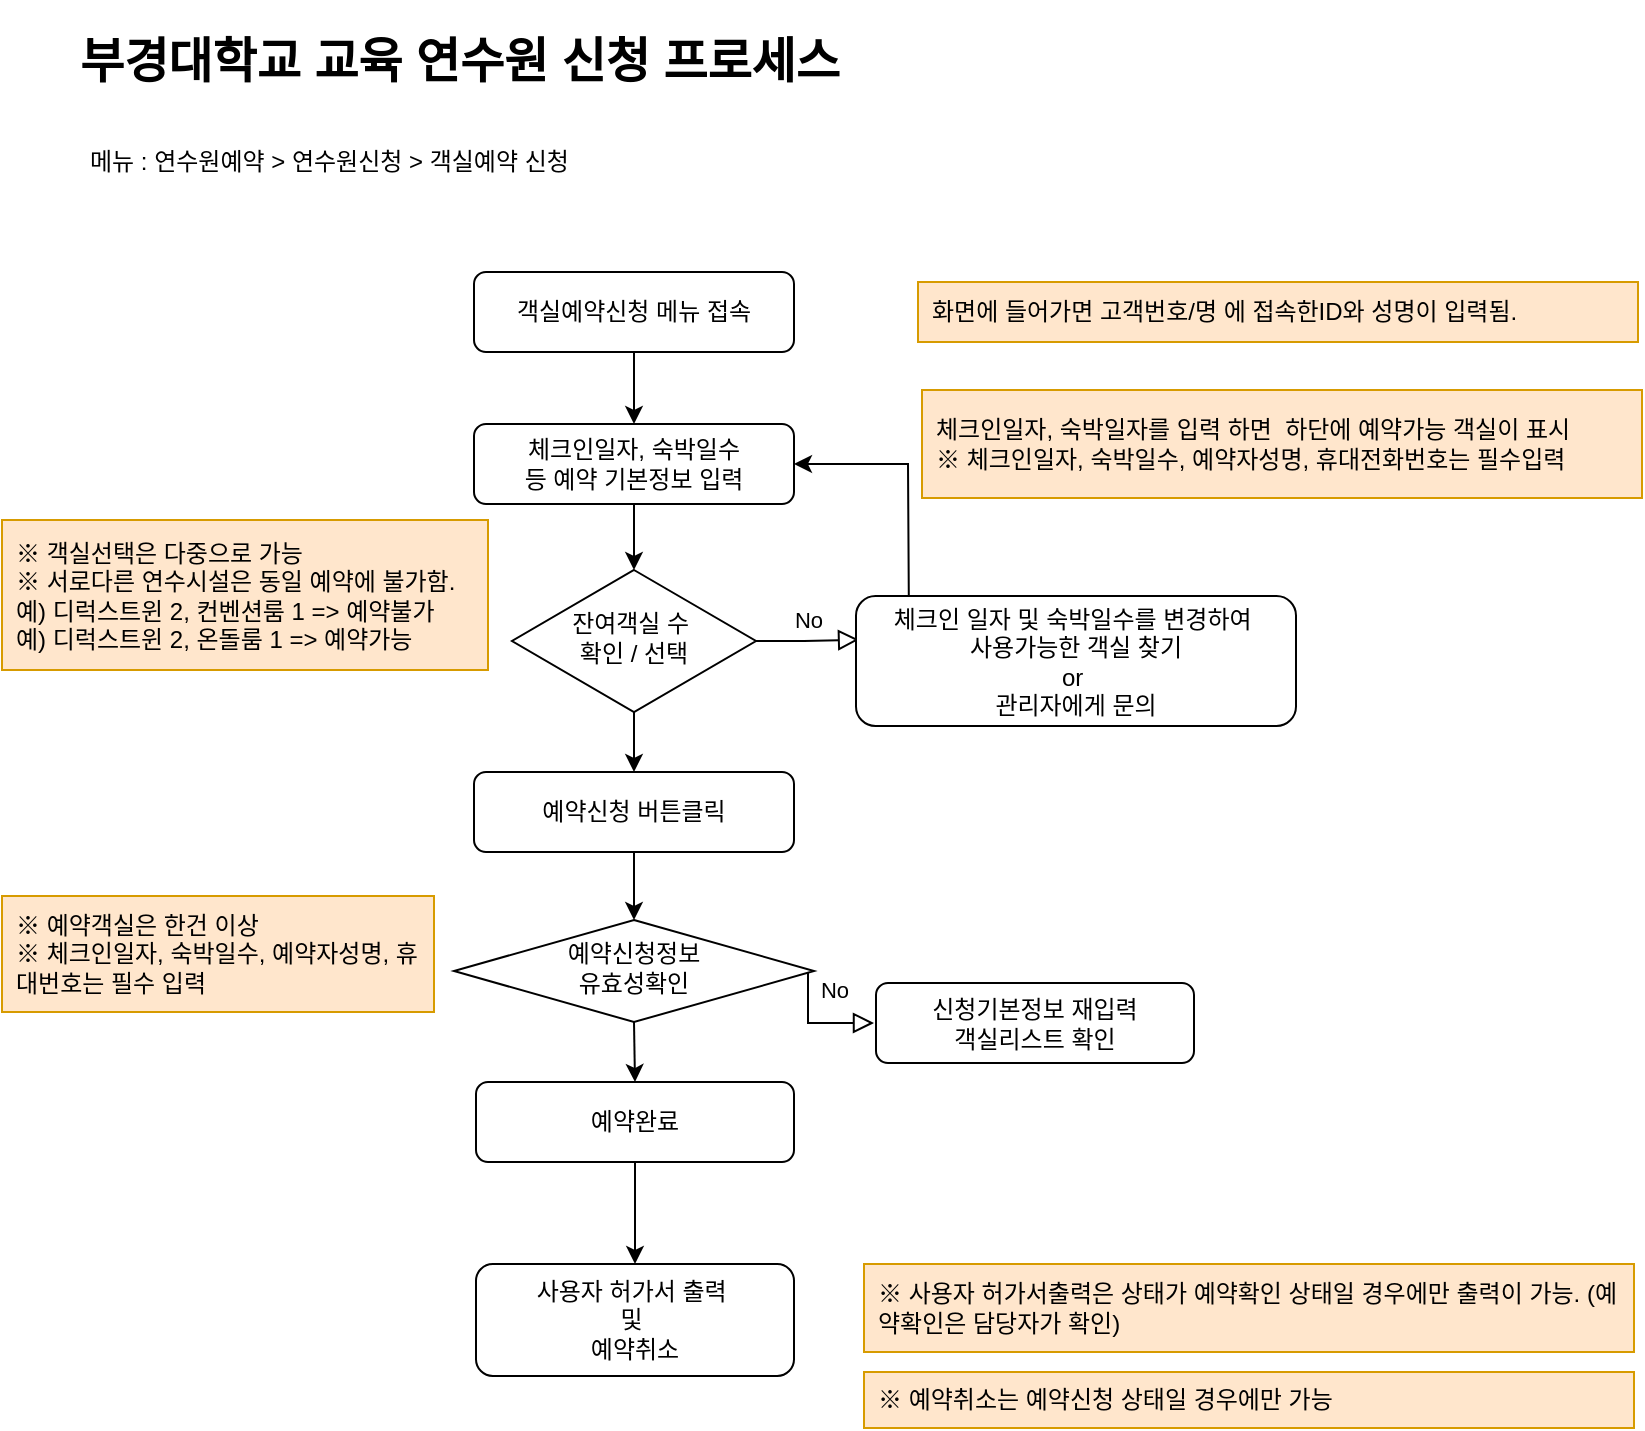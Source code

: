 <mxfile version="15.8.2" type="github">
  <diagram id="C5RBs43oDa-KdzZeNtuy" name="Page-1">
    <mxGraphModel dx="1185" dy="662" grid="1" gridSize="10" guides="1" tooltips="1" connect="1" arrows="1" fold="1" page="1" pageScale="1" pageWidth="827" pageHeight="1169" math="0" shadow="0">
      <root>
        <mxCell id="WIyWlLk6GJQsqaUBKTNV-0" />
        <mxCell id="WIyWlLk6GJQsqaUBKTNV-1" parent="WIyWlLk6GJQsqaUBKTNV-0" />
        <mxCell id="WIyWlLk6GJQsqaUBKTNV-3" value="객실예약신청 메뉴 접속" style="rounded=1;whiteSpace=wrap;html=1;fontSize=12;glass=0;strokeWidth=1;shadow=0;" parent="WIyWlLk6GJQsqaUBKTNV-1" vertex="1">
          <mxGeometry x="240" y="140" width="160" height="40" as="geometry" />
        </mxCell>
        <mxCell id="WIyWlLk6GJQsqaUBKTNV-5" value="No" style="edgeStyle=orthogonalEdgeStyle;rounded=0;html=1;jettySize=auto;orthogonalLoop=1;fontSize=11;endArrow=block;endFill=0;endSize=8;strokeWidth=1;shadow=0;labelBackgroundColor=none;entryX=0.007;entryY=0.336;entryDx=0;entryDy=0;entryPerimeter=0;exitX=1;exitY=0.5;exitDx=0;exitDy=0;" parent="WIyWlLk6GJQsqaUBKTNV-1" source="WIyWlLk6GJQsqaUBKTNV-6" target="WIyWlLk6GJQsqaUBKTNV-7" edge="1">
          <mxGeometry y="10" relative="1" as="geometry">
            <mxPoint as="offset" />
            <mxPoint x="360.0" y="304" as="sourcePoint" />
            <mxPoint x="405" y="309" as="targetPoint" />
            <Array as="points">
              <mxPoint x="405" y="325" />
            </Array>
          </mxGeometry>
        </mxCell>
        <mxCell id="WIyWlLk6GJQsqaUBKTNV-6" value="잔여객실 수&amp;nbsp;&lt;br&gt;확인 / 선택" style="rhombus;whiteSpace=wrap;html=1;shadow=0;fontFamily=Helvetica;fontSize=12;align=center;strokeWidth=1;spacing=6;spacingTop=-4;" parent="WIyWlLk6GJQsqaUBKTNV-1" vertex="1">
          <mxGeometry x="259" y="289" width="122" height="71" as="geometry" />
        </mxCell>
        <mxCell id="WIyWlLk6GJQsqaUBKTNV-7" value="체크인 일자 및 숙박일수를 변경하여&amp;nbsp;&lt;br&gt;사용가능한 객실 찾기&lt;br&gt;or&amp;nbsp;&lt;br&gt;관리자에게 문의" style="rounded=1;whiteSpace=wrap;html=1;fontSize=12;glass=0;strokeWidth=1;shadow=0;" parent="WIyWlLk6GJQsqaUBKTNV-1" vertex="1">
          <mxGeometry x="431" y="302" width="220" height="65" as="geometry" />
        </mxCell>
        <mxCell id="WIyWlLk6GJQsqaUBKTNV-8" value="No" style="rounded=0;html=1;jettySize=auto;orthogonalLoop=1;fontSize=11;endArrow=block;endFill=0;endSize=8;strokeWidth=1;shadow=0;labelBackgroundColor=none;edgeStyle=orthogonalEdgeStyle;exitX=1;exitY=0.5;exitDx=0;exitDy=0;entryX=0;entryY=0.5;entryDx=0;entryDy=0;" parent="WIyWlLk6GJQsqaUBKTNV-1" source="WIyWlLk6GJQsqaUBKTNV-10" edge="1">
          <mxGeometry x="-0.326" y="16" relative="1" as="geometry">
            <mxPoint x="-3" y="-9" as="offset" />
            <mxPoint x="297" y="515.5" as="sourcePoint" />
            <mxPoint x="440" y="515.5" as="targetPoint" />
            <Array as="points">
              <mxPoint x="407" y="490" />
              <mxPoint x="407" y="516" />
            </Array>
          </mxGeometry>
        </mxCell>
        <mxCell id="WIyWlLk6GJQsqaUBKTNV-10" value="예약신청정보&lt;br&gt;유효성확인" style="rhombus;whiteSpace=wrap;html=1;shadow=0;fontFamily=Helvetica;fontSize=12;align=center;strokeWidth=1;spacing=6;spacingTop=-4;" parent="WIyWlLk6GJQsqaUBKTNV-1" vertex="1">
          <mxGeometry x="230" y="464" width="180" height="51" as="geometry" />
        </mxCell>
        <mxCell id="WIyWlLk6GJQsqaUBKTNV-11" value="예약완료" style="rounded=1;whiteSpace=wrap;html=1;fontSize=12;glass=0;strokeWidth=1;shadow=0;" parent="WIyWlLk6GJQsqaUBKTNV-1" vertex="1">
          <mxGeometry x="241" y="545" width="159" height="40" as="geometry" />
        </mxCell>
        <mxCell id="WIyWlLk6GJQsqaUBKTNV-12" value="신청기본정보 재입력&lt;br&gt;객실리스트 확인" style="rounded=1;whiteSpace=wrap;html=1;fontSize=12;glass=0;strokeWidth=1;shadow=0;" parent="WIyWlLk6GJQsqaUBKTNV-1" vertex="1">
          <mxGeometry x="441" y="495.5" width="159" height="40" as="geometry" />
        </mxCell>
        <mxCell id="rqr4RQYNexkkW-Fm0Jm1-0" value="&lt;h1&gt;&lt;span&gt;부경대학교 교육 연수원 신청 프로세스&lt;/span&gt;&lt;/h1&gt;" style="text;html=1;strokeColor=none;fillColor=none;align=left;verticalAlign=middle;whiteSpace=wrap;rounded=0;fontStyle=1" vertex="1" parent="WIyWlLk6GJQsqaUBKTNV-1">
          <mxGeometry x="41" y="10" width="770" height="50" as="geometry" />
        </mxCell>
        <mxCell id="rqr4RQYNexkkW-Fm0Jm1-1" value="메뉴 : 연수원예약 &amp;gt; 연수원신청 &amp;gt; 객실예약 신청" style="text;html=1;strokeColor=none;fillColor=none;align=left;verticalAlign=middle;whiteSpace=wrap;rounded=0;spacingLeft=5;" vertex="1" parent="WIyWlLk6GJQsqaUBKTNV-1">
          <mxGeometry x="41" y="70" width="310" height="30" as="geometry" />
        </mxCell>
        <mxCell id="rqr4RQYNexkkW-Fm0Jm1-2" value="화면에 들어가면 고객번호/명 에 접속한ID와 성명이 입력됨." style="text;html=1;strokeColor=#d79b00;fillColor=#ffe6cc;align=left;verticalAlign=middle;whiteSpace=wrap;rounded=0;spacingLeft=5;" vertex="1" parent="WIyWlLk6GJQsqaUBKTNV-1">
          <mxGeometry x="462" y="145" width="360" height="30" as="geometry" />
        </mxCell>
        <mxCell id="rqr4RQYNexkkW-Fm0Jm1-3" value="체크인일자, 숙박일수&lt;br&gt;등 예약 기본정보 입력" style="rounded=1;whiteSpace=wrap;html=1;fontSize=12;glass=0;strokeWidth=1;shadow=0;" vertex="1" parent="WIyWlLk6GJQsqaUBKTNV-1">
          <mxGeometry x="240" y="216" width="160" height="40" as="geometry" />
        </mxCell>
        <mxCell id="rqr4RQYNexkkW-Fm0Jm1-4" value="체크인일자, 숙박일자를 입력 하면&amp;nbsp; 하단에 예약가능 객실이 표시&lt;br&gt;※ 체크인일자, 숙박일수, 예약자성명, 휴대전화번호는 필수입력" style="text;html=1;strokeColor=#d79b00;fillColor=#ffe6cc;align=left;verticalAlign=middle;whiteSpace=wrap;rounded=0;spacingLeft=5;" vertex="1" parent="WIyWlLk6GJQsqaUBKTNV-1">
          <mxGeometry x="464" y="199" width="360" height="54" as="geometry" />
        </mxCell>
        <mxCell id="rqr4RQYNexkkW-Fm0Jm1-7" value="" style="endArrow=classic;html=1;rounded=0;exitX=0.5;exitY=1;exitDx=0;exitDy=0;entryX=0.5;entryY=0;entryDx=0;entryDy=0;" edge="1" parent="WIyWlLk6GJQsqaUBKTNV-1" source="WIyWlLk6GJQsqaUBKTNV-3" target="rqr4RQYNexkkW-Fm0Jm1-3">
          <mxGeometry width="50" height="50" relative="1" as="geometry">
            <mxPoint x="527" y="367" as="sourcePoint" />
            <mxPoint x="577" y="317" as="targetPoint" />
          </mxGeometry>
        </mxCell>
        <mxCell id="rqr4RQYNexkkW-Fm0Jm1-10" value="" style="endArrow=classic;html=1;rounded=0;entryX=1;entryY=0.5;entryDx=0;entryDy=0;exitX=0.12;exitY=0.003;exitDx=0;exitDy=0;exitPerimeter=0;" edge="1" parent="WIyWlLk6GJQsqaUBKTNV-1" source="WIyWlLk6GJQsqaUBKTNV-7" target="rqr4RQYNexkkW-Fm0Jm1-3">
          <mxGeometry width="50" height="50" relative="1" as="geometry">
            <mxPoint x="457" y="297" as="sourcePoint" />
            <mxPoint x="577" y="297" as="targetPoint" />
            <Array as="points">
              <mxPoint x="457" y="236" />
            </Array>
          </mxGeometry>
        </mxCell>
        <mxCell id="rqr4RQYNexkkW-Fm0Jm1-11" value="※ 객실선택은 다중으로 가능&lt;br&gt;※ 서로다른 연수시설은 동일 예약에 불가함.&lt;br&gt;예) 디럭스트윈 2, 컨벤션룸 1 =&amp;gt; 예약불가&lt;br&gt;예) 디럭스트윈 2, 온돌룸 1 =&amp;gt; 예약가능&amp;nbsp;" style="text;html=1;strokeColor=#d79b00;fillColor=#ffe6cc;align=left;verticalAlign=middle;whiteSpace=wrap;rounded=0;spacingLeft=5;" vertex="1" parent="WIyWlLk6GJQsqaUBKTNV-1">
          <mxGeometry x="4" y="264" width="243" height="75" as="geometry" />
        </mxCell>
        <mxCell id="rqr4RQYNexkkW-Fm0Jm1-12" value="예약신청 버튼클릭" style="rounded=1;whiteSpace=wrap;html=1;fontSize=12;glass=0;strokeWidth=1;shadow=0;" vertex="1" parent="WIyWlLk6GJQsqaUBKTNV-1">
          <mxGeometry x="240" y="390" width="160" height="40" as="geometry" />
        </mxCell>
        <mxCell id="rqr4RQYNexkkW-Fm0Jm1-14" value="" style="endArrow=classic;html=1;rounded=0;exitX=0.5;exitY=1;exitDx=0;exitDy=0;entryX=0.5;entryY=0;entryDx=0;entryDy=0;" edge="1" parent="WIyWlLk6GJQsqaUBKTNV-1" source="rqr4RQYNexkkW-Fm0Jm1-3" target="WIyWlLk6GJQsqaUBKTNV-6">
          <mxGeometry width="50" height="50" relative="1" as="geometry">
            <mxPoint x="330" y="190" as="sourcePoint" />
            <mxPoint x="330" y="226" as="targetPoint" />
          </mxGeometry>
        </mxCell>
        <mxCell id="rqr4RQYNexkkW-Fm0Jm1-18" value="" style="endArrow=classic;html=1;rounded=0;exitX=0.5;exitY=1;exitDx=0;exitDy=0;entryX=0.5;entryY=0;entryDx=0;entryDy=0;" edge="1" parent="WIyWlLk6GJQsqaUBKTNV-1" source="WIyWlLk6GJQsqaUBKTNV-6" target="rqr4RQYNexkkW-Fm0Jm1-12">
          <mxGeometry width="50" height="50" relative="1" as="geometry">
            <mxPoint x="330" y="266" as="sourcePoint" />
            <mxPoint x="330" y="299.0" as="targetPoint" />
          </mxGeometry>
        </mxCell>
        <mxCell id="rqr4RQYNexkkW-Fm0Jm1-19" value="" style="endArrow=classic;html=1;rounded=0;exitX=0.5;exitY=1;exitDx=0;exitDy=0;entryX=0.5;entryY=0;entryDx=0;entryDy=0;" edge="1" parent="WIyWlLk6GJQsqaUBKTNV-1" source="rqr4RQYNexkkW-Fm0Jm1-12" target="WIyWlLk6GJQsqaUBKTNV-10">
          <mxGeometry width="50" height="50" relative="1" as="geometry">
            <mxPoint x="330" y="370.0" as="sourcePoint" />
            <mxPoint x="330" y="400" as="targetPoint" />
          </mxGeometry>
        </mxCell>
        <mxCell id="rqr4RQYNexkkW-Fm0Jm1-20" value="" style="endArrow=classic;html=1;rounded=0;exitX=0.5;exitY=1;exitDx=0;exitDy=0;entryX=0.5;entryY=0;entryDx=0;entryDy=0;" edge="1" parent="WIyWlLk6GJQsqaUBKTNV-1" source="WIyWlLk6GJQsqaUBKTNV-10" target="WIyWlLk6GJQsqaUBKTNV-11">
          <mxGeometry width="50" height="50" relative="1" as="geometry">
            <mxPoint x="330" y="440" as="sourcePoint" />
            <mxPoint x="330" y="474" as="targetPoint" />
          </mxGeometry>
        </mxCell>
        <mxCell id="rqr4RQYNexkkW-Fm0Jm1-21" value="※ 예약객실은 한건 이상&lt;br&gt;※ 체크인일자, 숙박일수, 예약자성명, 휴대번호는 필수 입력" style="text;html=1;strokeColor=#d79b00;fillColor=#ffe6cc;align=left;verticalAlign=middle;whiteSpace=wrap;rounded=0;spacingLeft=5;" vertex="1" parent="WIyWlLk6GJQsqaUBKTNV-1">
          <mxGeometry x="4" y="452" width="216" height="58" as="geometry" />
        </mxCell>
        <mxCell id="rqr4RQYNexkkW-Fm0Jm1-22" value="사용자 허가서 출력&amp;nbsp;&lt;br&gt;및&amp;nbsp;&lt;br&gt;예약취소" style="rounded=1;whiteSpace=wrap;html=1;fontSize=12;glass=0;strokeWidth=1;shadow=0;" vertex="1" parent="WIyWlLk6GJQsqaUBKTNV-1">
          <mxGeometry x="241" y="636" width="159" height="56" as="geometry" />
        </mxCell>
        <mxCell id="rqr4RQYNexkkW-Fm0Jm1-23" value="" style="endArrow=classic;html=1;rounded=0;exitX=0.5;exitY=1;exitDx=0;exitDy=0;entryX=0.5;entryY=0;entryDx=0;entryDy=0;" edge="1" parent="WIyWlLk6GJQsqaUBKTNV-1" source="WIyWlLk6GJQsqaUBKTNV-11" target="rqr4RQYNexkkW-Fm0Jm1-22">
          <mxGeometry width="50" height="50" relative="1" as="geometry">
            <mxPoint x="330" y="525.0" as="sourcePoint" />
            <mxPoint x="330.5" y="555" as="targetPoint" />
          </mxGeometry>
        </mxCell>
        <mxCell id="rqr4RQYNexkkW-Fm0Jm1-24" value="※ 사용자 허가서출력은 상태가 예약확인 상태일 경우에만 출력이 가능. (예약확인은 담당자가 확인)" style="text;html=1;strokeColor=#d79b00;fillColor=#ffe6cc;align=left;verticalAlign=middle;whiteSpace=wrap;rounded=0;spacingLeft=5;" vertex="1" parent="WIyWlLk6GJQsqaUBKTNV-1">
          <mxGeometry x="435" y="636" width="385" height="44" as="geometry" />
        </mxCell>
        <mxCell id="rqr4RQYNexkkW-Fm0Jm1-25" value="※ 예약취소는 예약신청 상태일 경우에만 가능" style="text;html=1;strokeColor=#d79b00;fillColor=#ffe6cc;align=left;verticalAlign=middle;whiteSpace=wrap;rounded=0;spacingLeft=5;" vertex="1" parent="WIyWlLk6GJQsqaUBKTNV-1">
          <mxGeometry x="435" y="690" width="385" height="28" as="geometry" />
        </mxCell>
      </root>
    </mxGraphModel>
  </diagram>
</mxfile>
